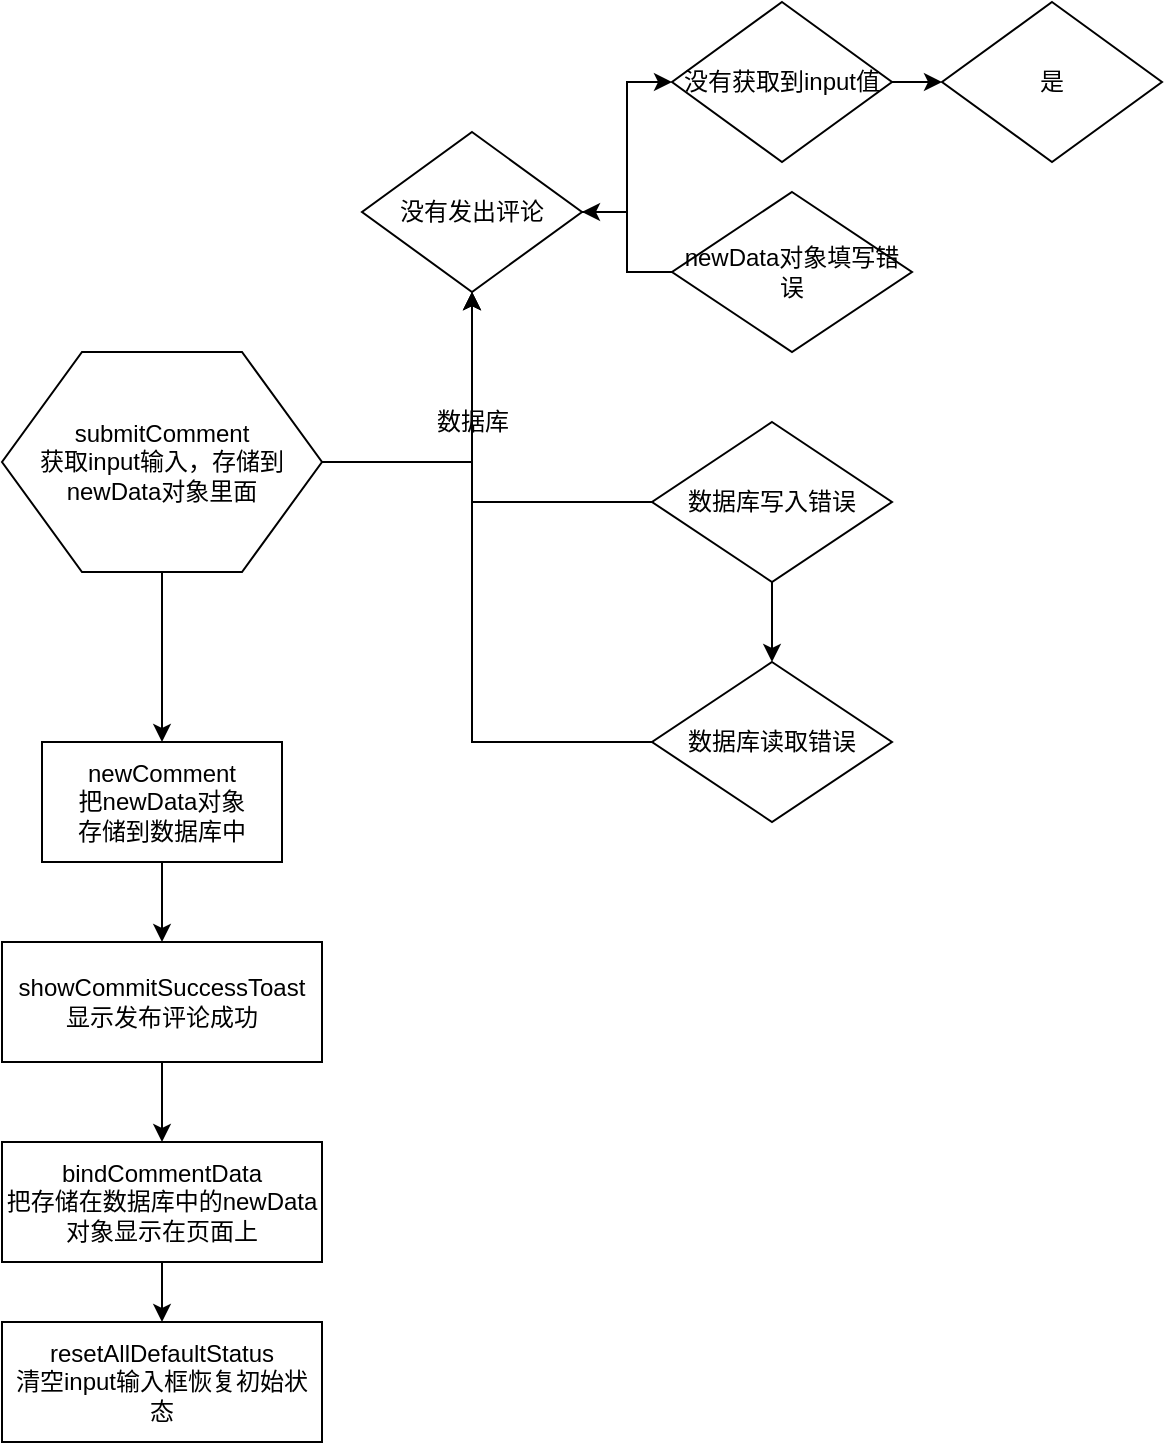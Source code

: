 <mxfile version="12.4.8" type="github">
  <diagram id="C5RBs43oDa-KdzZeNtuy" name="Page-1">
    <mxGraphModel dx="716" dy="5268" grid="1" gridSize="10" guides="1" tooltips="1" connect="1" arrows="1" fold="1" page="1" pageScale="1" pageWidth="3300" pageHeight="4681" math="0" shadow="0">
      <root>
        <mxCell id="WIyWlLk6GJQsqaUBKTNV-0"/>
        <mxCell id="WIyWlLk6GJQsqaUBKTNV-1" parent="WIyWlLk6GJQsqaUBKTNV-0"/>
        <mxCell id="yBgSW_WkdD4wECxaiYh7-18" value="newComment&lt;br&gt;把newData对象&lt;br&gt;存储到数据库中" style="rounded=0;whiteSpace=wrap;html=1;" parent="WIyWlLk6GJQsqaUBKTNV-1" vertex="1">
          <mxGeometry x="220" y="230" width="120" height="60" as="geometry"/>
        </mxCell>
        <mxCell id="yBgSW_WkdD4wECxaiYh7-23" value="" style="edgeStyle=orthogonalEdgeStyle;rounded=0;orthogonalLoop=1;jettySize=auto;html=1;" parent="WIyWlLk6GJQsqaUBKTNV-1" source="yBgSW_WkdD4wECxaiYh7-19" target="yBgSW_WkdD4wECxaiYh7-22" edge="1">
          <mxGeometry relative="1" as="geometry"/>
        </mxCell>
        <mxCell id="yBgSW_WkdD4wECxaiYh7-19" value="showCommitSuccessToast&lt;br&gt;显示发布评论成功" style="rounded=0;whiteSpace=wrap;html=1;" parent="WIyWlLk6GJQsqaUBKTNV-1" vertex="1">
          <mxGeometry x="200" y="330" width="160" height="60" as="geometry"/>
        </mxCell>
        <mxCell id="yBgSW_WkdD4wECxaiYh7-25" value="" style="edgeStyle=orthogonalEdgeStyle;rounded=0;orthogonalLoop=1;jettySize=auto;html=1;" parent="WIyWlLk6GJQsqaUBKTNV-1" source="yBgSW_WkdD4wECxaiYh7-22" target="yBgSW_WkdD4wECxaiYh7-24" edge="1">
          <mxGeometry relative="1" as="geometry"/>
        </mxCell>
        <mxCell id="yBgSW_WkdD4wECxaiYh7-22" value="bindCommentData&lt;br&gt;把存储在数据库中的newData对象显示在页面上" style="rounded=0;whiteSpace=wrap;html=1;" parent="WIyWlLk6GJQsqaUBKTNV-1" vertex="1">
          <mxGeometry x="200" y="430" width="160" height="60" as="geometry"/>
        </mxCell>
        <mxCell id="yBgSW_WkdD4wECxaiYh7-24" value="resetAllDefaultStatus&lt;br&gt;清空input输入框恢复初始状态" style="rounded=0;whiteSpace=wrap;html=1;" parent="WIyWlLk6GJQsqaUBKTNV-1" vertex="1">
          <mxGeometry x="200" y="520" width="160" height="60" as="geometry"/>
        </mxCell>
        <mxCell id="yBgSW_WkdD4wECxaiYh7-20" value="" style="edgeStyle=orthogonalEdgeStyle;rounded=0;orthogonalLoop=1;jettySize=auto;html=1;" parent="WIyWlLk6GJQsqaUBKTNV-1" source="yBgSW_WkdD4wECxaiYh7-18" target="yBgSW_WkdD4wECxaiYh7-19" edge="1">
          <mxGeometry relative="1" as="geometry"/>
        </mxCell>
        <mxCell id="yBgSW_WkdD4wECxaiYh7-26" value="" style="edgeStyle=orthogonalEdgeStyle;rounded=0;orthogonalLoop=1;jettySize=auto;html=1;" parent="WIyWlLk6GJQsqaUBKTNV-1" source="yBgSW_WkdD4wECxaiYh7-17" target="yBgSW_WkdD4wECxaiYh7-18" edge="1">
          <mxGeometry relative="1" as="geometry"/>
        </mxCell>
        <mxCell id="ySiA1NoV-v9BFG1yjdnS-37" value="" style="group" vertex="1" connectable="0" parent="WIyWlLk6GJQsqaUBKTNV-1">
          <mxGeometry x="200" y="35" width="160" height="110" as="geometry"/>
        </mxCell>
        <mxCell id="yBgSW_WkdD4wECxaiYh7-17" value="submitComment&lt;br&gt;获取input输入，存储到newData对象里面" style="shape=hexagon;perimeter=hexagonPerimeter2;whiteSpace=wrap;html=1;" parent="ySiA1NoV-v9BFG1yjdnS-37" vertex="1">
          <mxGeometry width="160" height="110" as="geometry"/>
        </mxCell>
        <mxCell id="ySiA1NoV-v9BFG1yjdnS-4" value="" style="edgeStyle=orthogonalEdgeStyle;rounded=0;orthogonalLoop=1;jettySize=auto;html=1;" edge="1" parent="WIyWlLk6GJQsqaUBKTNV-1" source="yBgSW_WkdD4wECxaiYh7-17" target="ySiA1NoV-v9BFG1yjdnS-3">
          <mxGeometry relative="1" as="geometry"/>
        </mxCell>
        <mxCell id="ySiA1NoV-v9BFG1yjdnS-42" value="" style="edgeStyle=orthogonalEdgeStyle;rounded=0;orthogonalLoop=1;jettySize=auto;html=1;" edge="1" parent="WIyWlLk6GJQsqaUBKTNV-1" source="ySiA1NoV-v9BFG1yjdnS-9" target="ySiA1NoV-v9BFG1yjdnS-41">
          <mxGeometry relative="1" as="geometry"/>
        </mxCell>
        <mxCell id="ySiA1NoV-v9BFG1yjdnS-9" value="没有获取到input值" style="rhombus;whiteSpace=wrap;html=1;" vertex="1" parent="WIyWlLk6GJQsqaUBKTNV-1">
          <mxGeometry x="535" y="-140" width="110" height="80" as="geometry"/>
        </mxCell>
        <mxCell id="ySiA1NoV-v9BFG1yjdnS-41" value="是" style="rhombus;whiteSpace=wrap;html=1;" vertex="1" parent="WIyWlLk6GJQsqaUBKTNV-1">
          <mxGeometry x="670" y="-140" width="110" height="80" as="geometry"/>
        </mxCell>
        <mxCell id="ySiA1NoV-v9BFG1yjdnS-15" value="数据库读取错误" style="rhombus;whiteSpace=wrap;html=1;" vertex="1" parent="WIyWlLk6GJQsqaUBKTNV-1">
          <mxGeometry x="525" y="190" width="120" height="80" as="geometry"/>
        </mxCell>
        <mxCell id="ySiA1NoV-v9BFG1yjdnS-39" value="" style="group" vertex="1" connectable="0" parent="WIyWlLk6GJQsqaUBKTNV-1">
          <mxGeometry x="380" y="-75" width="275" height="225" as="geometry"/>
        </mxCell>
        <mxCell id="ySiA1NoV-v9BFG1yjdnS-3" value="没有发出评论" style="rhombus;whiteSpace=wrap;html=1;" vertex="1" parent="ySiA1NoV-v9BFG1yjdnS-39">
          <mxGeometry width="110" height="80" as="geometry"/>
        </mxCell>
        <mxCell id="ySiA1NoV-v9BFG1yjdnS-17" style="edgeStyle=orthogonalEdgeStyle;rounded=0;orthogonalLoop=1;jettySize=auto;html=1;entryX=1;entryY=0.5;entryDx=0;entryDy=0;" edge="1" parent="ySiA1NoV-v9BFG1yjdnS-39" source="ySiA1NoV-v9BFG1yjdnS-11" target="ySiA1NoV-v9BFG1yjdnS-3">
          <mxGeometry relative="1" as="geometry"/>
        </mxCell>
        <mxCell id="ySiA1NoV-v9BFG1yjdnS-11" value="newData对象填写错误" style="rhombus;whiteSpace=wrap;html=1;" vertex="1" parent="ySiA1NoV-v9BFG1yjdnS-39">
          <mxGeometry x="155" y="30" width="120" height="80" as="geometry"/>
        </mxCell>
        <mxCell id="ySiA1NoV-v9BFG1yjdnS-19" style="edgeStyle=orthogonalEdgeStyle;rounded=0;orthogonalLoop=1;jettySize=auto;html=1;entryX=0.5;entryY=1;entryDx=0;entryDy=0;" edge="1" parent="ySiA1NoV-v9BFG1yjdnS-39" source="ySiA1NoV-v9BFG1yjdnS-13" target="ySiA1NoV-v9BFG1yjdnS-3">
          <mxGeometry relative="1" as="geometry"/>
        </mxCell>
        <mxCell id="ySiA1NoV-v9BFG1yjdnS-13" value="数据库写入错误" style="rhombus;whiteSpace=wrap;html=1;" vertex="1" parent="ySiA1NoV-v9BFG1yjdnS-39">
          <mxGeometry x="145" y="145" width="120" height="80" as="geometry"/>
        </mxCell>
        <mxCell id="ySiA1NoV-v9BFG1yjdnS-21" value="数据库" style="text;html=1;align=center;verticalAlign=middle;resizable=0;points=[];autosize=1;" vertex="1" parent="ySiA1NoV-v9BFG1yjdnS-39">
          <mxGeometry x="30" y="135" width="50" height="20" as="geometry"/>
        </mxCell>
        <mxCell id="ySiA1NoV-v9BFG1yjdnS-10" value="" style="edgeStyle=orthogonalEdgeStyle;rounded=0;orthogonalLoop=1;jettySize=auto;html=1;" edge="1" parent="WIyWlLk6GJQsqaUBKTNV-1" source="ySiA1NoV-v9BFG1yjdnS-3" target="ySiA1NoV-v9BFG1yjdnS-9">
          <mxGeometry relative="1" as="geometry"/>
        </mxCell>
        <mxCell id="ySiA1NoV-v9BFG1yjdnS-20" style="edgeStyle=orthogonalEdgeStyle;rounded=0;orthogonalLoop=1;jettySize=auto;html=1;entryX=0.5;entryY=1;entryDx=0;entryDy=0;" edge="1" parent="WIyWlLk6GJQsqaUBKTNV-1" source="ySiA1NoV-v9BFG1yjdnS-15" target="ySiA1NoV-v9BFG1yjdnS-3">
          <mxGeometry relative="1" as="geometry"/>
        </mxCell>
        <mxCell id="ySiA1NoV-v9BFG1yjdnS-16" value="" style="edgeStyle=orthogonalEdgeStyle;rounded=0;orthogonalLoop=1;jettySize=auto;html=1;" edge="1" parent="WIyWlLk6GJQsqaUBKTNV-1" source="ySiA1NoV-v9BFG1yjdnS-13" target="ySiA1NoV-v9BFG1yjdnS-15">
          <mxGeometry relative="1" as="geometry"/>
        </mxCell>
      </root>
    </mxGraphModel>
  </diagram>
</mxfile>
